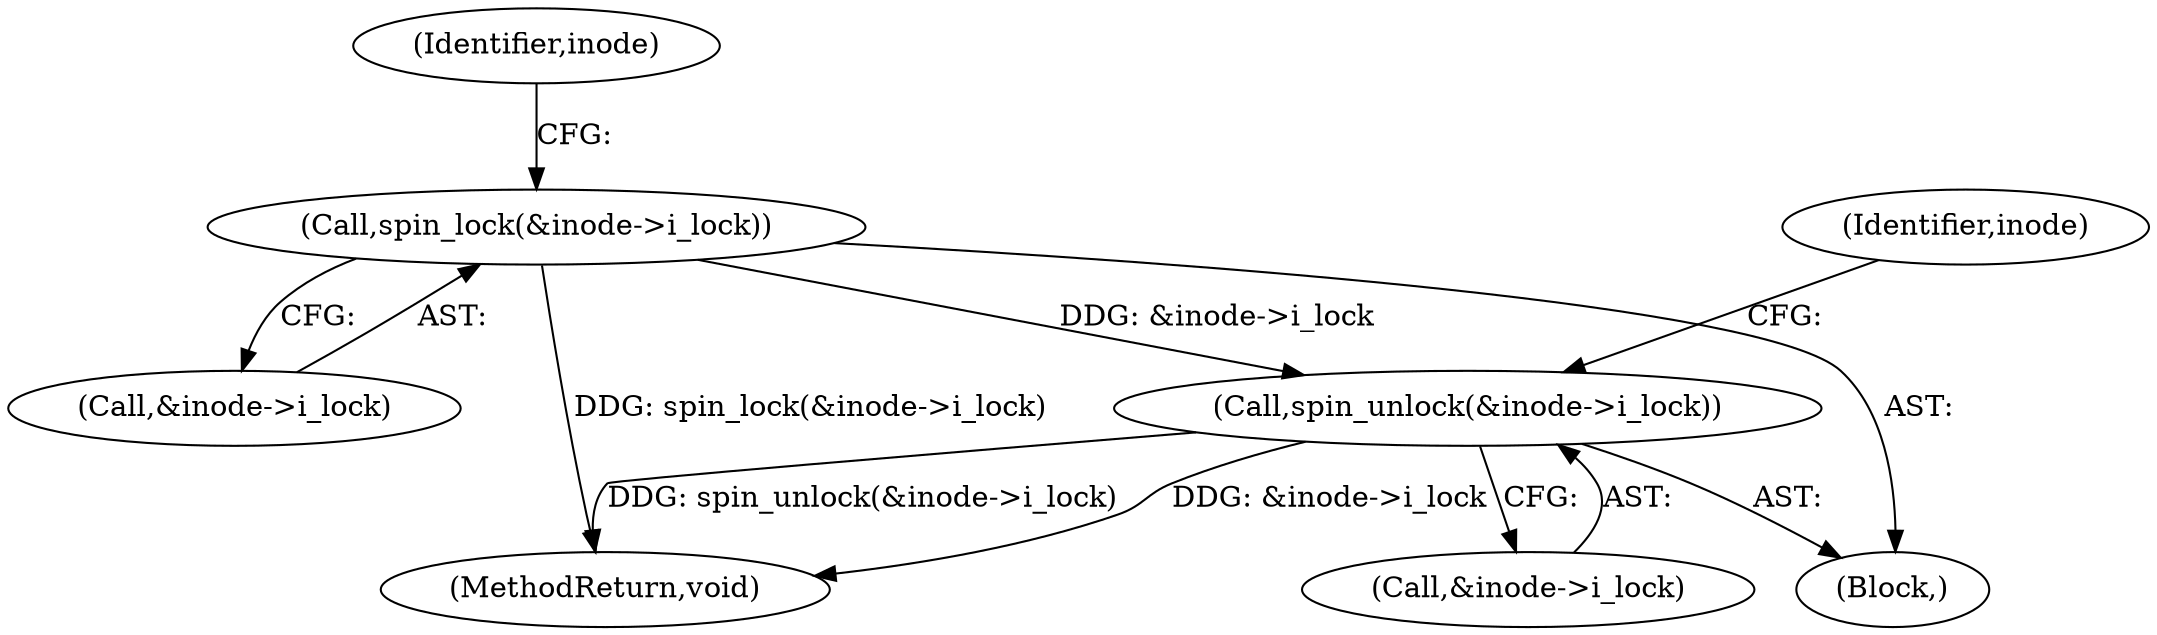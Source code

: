 digraph "0_linux_90481622d75715bfcb68501280a917dbfe516029_7@pointer" {
"1000134" [label="(Call,spin_unlock(&inode->i_lock))"];
"1000121" [label="(Call,spin_lock(&inode->i_lock))"];
"1000152" [label="(MethodReturn,void)"];
"1000134" [label="(Call,spin_unlock(&inode->i_lock))"];
"1000122" [label="(Call,&inode->i_lock)"];
"1000128" [label="(Identifier,inode)"];
"1000141" [label="(Identifier,inode)"];
"1000104" [label="(Block,)"];
"1000135" [label="(Call,&inode->i_lock)"];
"1000121" [label="(Call,spin_lock(&inode->i_lock))"];
"1000134" -> "1000104"  [label="AST: "];
"1000134" -> "1000135"  [label="CFG: "];
"1000135" -> "1000134"  [label="AST: "];
"1000141" -> "1000134"  [label="CFG: "];
"1000134" -> "1000152"  [label="DDG: spin_unlock(&inode->i_lock)"];
"1000134" -> "1000152"  [label="DDG: &inode->i_lock"];
"1000121" -> "1000134"  [label="DDG: &inode->i_lock"];
"1000121" -> "1000104"  [label="AST: "];
"1000121" -> "1000122"  [label="CFG: "];
"1000122" -> "1000121"  [label="AST: "];
"1000128" -> "1000121"  [label="CFG: "];
"1000121" -> "1000152"  [label="DDG: spin_lock(&inode->i_lock)"];
}
